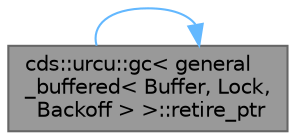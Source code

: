 digraph "cds::urcu::gc&lt; general_buffered&lt; Buffer, Lock, Backoff &gt; &gt;::retire_ptr"
{
 // LATEX_PDF_SIZE
  bgcolor="transparent";
  edge [fontname=Helvetica,fontsize=10,labelfontname=Helvetica,labelfontsize=10];
  node [fontname=Helvetica,fontsize=10,shape=box,height=0.2,width=0.4];
  rankdir="LR";
  Node1 [id="Node000001",label="cds::urcu::gc\< general\l_buffered\< Buffer, Lock,\l Backoff \> \>::retire_ptr",height=0.2,width=0.4,color="gray40", fillcolor="grey60", style="filled", fontcolor="black",tooltip="Places retired pointer <p, pFunc> to internal buffer"];
  Node1 -> Node1 [id="edge2_Node000001_Node000001",color="steelblue1",style="solid",tooltip=" "];
}
